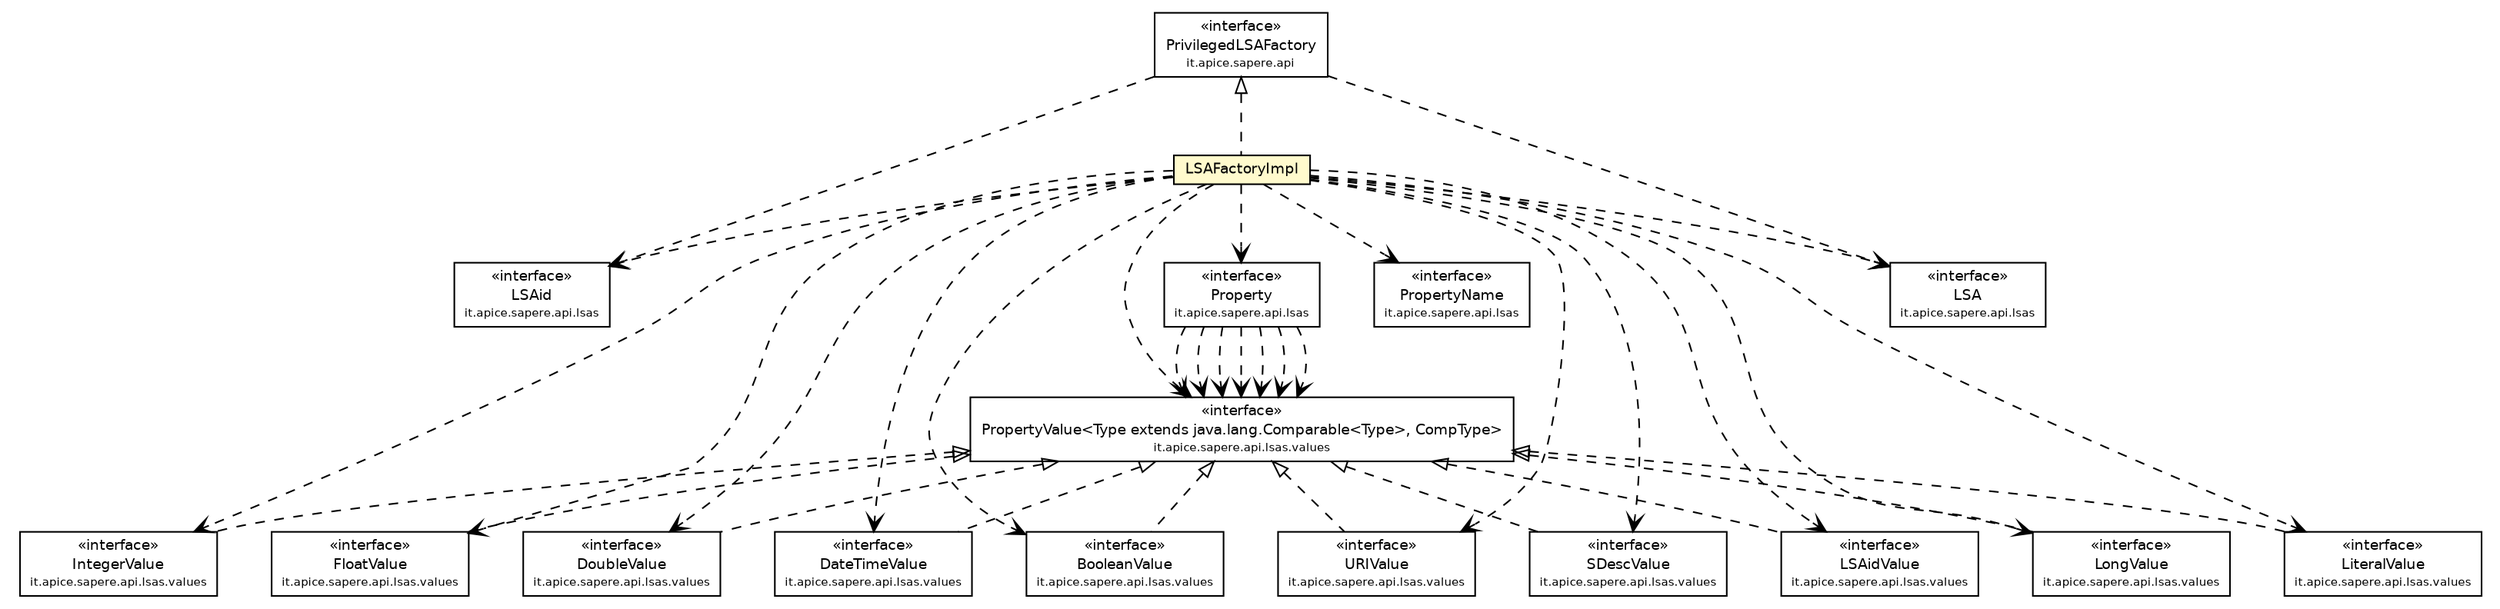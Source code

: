 #!/usr/local/bin/dot
#
# Class diagram 
# Generated by UmlGraph version 4.4 (http://www.spinellis.gr/sw/umlgraph)
#

digraph G {
	edge [fontname="Helvetica",fontsize=10,labelfontname="Helvetica",labelfontsize=10];
	node [fontname="Helvetica",fontsize=10,shape=plaintext];
	// it.apice.sapere.api.PrivilegedLSAFactory
	c59539 [label=<<table border="0" cellborder="1" cellspacing="0" cellpadding="2" port="p" href="../PrivilegedLSAFactory.html">
		<tr><td><table border="0" cellspacing="0" cellpadding="1">
			<tr><td> &laquo;interface&raquo; </td></tr>
			<tr><td> PrivilegedLSAFactory </td></tr>
			<tr><td><font point-size="7.0"> it.apice.sapere.api </font></td></tr>
		</table></td></tr>
		</table>>, fontname="Helvetica", fontcolor="black", fontsize=9.0];
	// it.apice.sapere.api.lsas.PropertyName
	c59587 [label=<<table border="0" cellborder="1" cellspacing="0" cellpadding="2" port="p" href="../lsas/PropertyName.html">
		<tr><td><table border="0" cellspacing="0" cellpadding="1">
			<tr><td> &laquo;interface&raquo; </td></tr>
			<tr><td> PropertyName </td></tr>
			<tr><td><font point-size="7.0"> it.apice.sapere.api.lsas </font></td></tr>
		</table></td></tr>
		</table>>, fontname="Helvetica", fontcolor="black", fontsize=9.0];
	// it.apice.sapere.api.lsas.Property
	c59588 [label=<<table border="0" cellborder="1" cellspacing="0" cellpadding="2" port="p" href="../lsas/Property.html">
		<tr><td><table border="0" cellspacing="0" cellpadding="1">
			<tr><td> &laquo;interface&raquo; </td></tr>
			<tr><td> Property </td></tr>
			<tr><td><font point-size="7.0"> it.apice.sapere.api.lsas </font></td></tr>
		</table></td></tr>
		</table>>, fontname="Helvetica", fontcolor="black", fontsize=9.0];
	// it.apice.sapere.api.lsas.LSAid
	c59589 [label=<<table border="0" cellborder="1" cellspacing="0" cellpadding="2" port="p" href="../lsas/LSAid.html">
		<tr><td><table border="0" cellspacing="0" cellpadding="1">
			<tr><td> &laquo;interface&raquo; </td></tr>
			<tr><td> LSAid </td></tr>
			<tr><td><font point-size="7.0"> it.apice.sapere.api.lsas </font></td></tr>
		</table></td></tr>
		</table>>, fontname="Helvetica", fontcolor="black", fontsize=9.0];
	// it.apice.sapere.api.lsas.LSA
	c59590 [label=<<table border="0" cellborder="1" cellspacing="0" cellpadding="2" port="p" href="../lsas/LSA.html">
		<tr><td><table border="0" cellspacing="0" cellpadding="1">
			<tr><td> &laquo;interface&raquo; </td></tr>
			<tr><td> LSA </td></tr>
			<tr><td><font point-size="7.0"> it.apice.sapere.api.lsas </font></td></tr>
		</table></td></tr>
		</table>>, fontname="Helvetica", fontcolor="black", fontsize=9.0];
	// it.apice.sapere.api.lsas.values.URIValue
	c59600 [label=<<table border="0" cellborder="1" cellspacing="0" cellpadding="2" port="p" href="../lsas/values/URIValue.html">
		<tr><td><table border="0" cellspacing="0" cellpadding="1">
			<tr><td> &laquo;interface&raquo; </td></tr>
			<tr><td> URIValue </td></tr>
			<tr><td><font point-size="7.0"> it.apice.sapere.api.lsas.values </font></td></tr>
		</table></td></tr>
		</table>>, fontname="Helvetica", fontcolor="black", fontsize=9.0];
	// it.apice.sapere.api.lsas.values.SDescValue
	c59601 [label=<<table border="0" cellborder="1" cellspacing="0" cellpadding="2" port="p" href="../lsas/values/SDescValue.html">
		<tr><td><table border="0" cellspacing="0" cellpadding="1">
			<tr><td> &laquo;interface&raquo; </td></tr>
			<tr><td> SDescValue </td></tr>
			<tr><td><font point-size="7.0"> it.apice.sapere.api.lsas.values </font></td></tr>
		</table></td></tr>
		</table>>, fontname="Helvetica", fontcolor="black", fontsize=9.0];
	// it.apice.sapere.api.lsas.values.PropertyValue<Type extends java.lang.Comparable<Type>, CompType>
	c59602 [label=<<table border="0" cellborder="1" cellspacing="0" cellpadding="2" port="p" href="../lsas/values/PropertyValue.html">
		<tr><td><table border="0" cellspacing="0" cellpadding="1">
			<tr><td> &laquo;interface&raquo; </td></tr>
			<tr><td> PropertyValue&lt;Type extends java.lang.Comparable&lt;Type&gt;, CompType&gt; </td></tr>
			<tr><td><font point-size="7.0"> it.apice.sapere.api.lsas.values </font></td></tr>
		</table></td></tr>
		</table>>, fontname="Helvetica", fontcolor="black", fontsize=9.0];
	// it.apice.sapere.api.lsas.values.LSAidValue
	c59603 [label=<<table border="0" cellborder="1" cellspacing="0" cellpadding="2" port="p" href="../lsas/values/LSAidValue.html">
		<tr><td><table border="0" cellspacing="0" cellpadding="1">
			<tr><td> &laquo;interface&raquo; </td></tr>
			<tr><td> LSAidValue </td></tr>
			<tr><td><font point-size="7.0"> it.apice.sapere.api.lsas.values </font></td></tr>
		</table></td></tr>
		</table>>, fontname="Helvetica", fontcolor="black", fontsize=9.0];
	// it.apice.sapere.api.lsas.values.LongValue
	c59604 [label=<<table border="0" cellborder="1" cellspacing="0" cellpadding="2" port="p" href="../lsas/values/LongValue.html">
		<tr><td><table border="0" cellspacing="0" cellpadding="1">
			<tr><td> &laquo;interface&raquo; </td></tr>
			<tr><td> LongValue </td></tr>
			<tr><td><font point-size="7.0"> it.apice.sapere.api.lsas.values </font></td></tr>
		</table></td></tr>
		</table>>, fontname="Helvetica", fontcolor="black", fontsize=9.0];
	// it.apice.sapere.api.lsas.values.LiteralValue
	c59605 [label=<<table border="0" cellborder="1" cellspacing="0" cellpadding="2" port="p" href="../lsas/values/LiteralValue.html">
		<tr><td><table border="0" cellspacing="0" cellpadding="1">
			<tr><td> &laquo;interface&raquo; </td></tr>
			<tr><td> LiteralValue </td></tr>
			<tr><td><font point-size="7.0"> it.apice.sapere.api.lsas.values </font></td></tr>
		</table></td></tr>
		</table>>, fontname="Helvetica", fontcolor="black", fontsize=9.0];
	// it.apice.sapere.api.lsas.values.IntegerValue
	c59606 [label=<<table border="0" cellborder="1" cellspacing="0" cellpadding="2" port="p" href="../lsas/values/IntegerValue.html">
		<tr><td><table border="0" cellspacing="0" cellpadding="1">
			<tr><td> &laquo;interface&raquo; </td></tr>
			<tr><td> IntegerValue </td></tr>
			<tr><td><font point-size="7.0"> it.apice.sapere.api.lsas.values </font></td></tr>
		</table></td></tr>
		</table>>, fontname="Helvetica", fontcolor="black", fontsize=9.0];
	// it.apice.sapere.api.lsas.values.FloatValue
	c59607 [label=<<table border="0" cellborder="1" cellspacing="0" cellpadding="2" port="p" href="../lsas/values/FloatValue.html">
		<tr><td><table border="0" cellspacing="0" cellpadding="1">
			<tr><td> &laquo;interface&raquo; </td></tr>
			<tr><td> FloatValue </td></tr>
			<tr><td><font point-size="7.0"> it.apice.sapere.api.lsas.values </font></td></tr>
		</table></td></tr>
		</table>>, fontname="Helvetica", fontcolor="black", fontsize=9.0];
	// it.apice.sapere.api.lsas.values.DoubleValue
	c59608 [label=<<table border="0" cellborder="1" cellspacing="0" cellpadding="2" port="p" href="../lsas/values/DoubleValue.html">
		<tr><td><table border="0" cellspacing="0" cellpadding="1">
			<tr><td> &laquo;interface&raquo; </td></tr>
			<tr><td> DoubleValue </td></tr>
			<tr><td><font point-size="7.0"> it.apice.sapere.api.lsas.values </font></td></tr>
		</table></td></tr>
		</table>>, fontname="Helvetica", fontcolor="black", fontsize=9.0];
	// it.apice.sapere.api.lsas.values.DateTimeValue
	c59609 [label=<<table border="0" cellborder="1" cellspacing="0" cellpadding="2" port="p" href="../lsas/values/DateTimeValue.html">
		<tr><td><table border="0" cellspacing="0" cellpadding="1">
			<tr><td> &laquo;interface&raquo; </td></tr>
			<tr><td> DateTimeValue </td></tr>
			<tr><td><font point-size="7.0"> it.apice.sapere.api.lsas.values </font></td></tr>
		</table></td></tr>
		</table>>, fontname="Helvetica", fontcolor="black", fontsize=9.0];
	// it.apice.sapere.api.lsas.values.BooleanValue
	c59610 [label=<<table border="0" cellborder="1" cellspacing="0" cellpadding="2" port="p" href="../lsas/values/BooleanValue.html">
		<tr><td><table border="0" cellspacing="0" cellpadding="1">
			<tr><td> &laquo;interface&raquo; </td></tr>
			<tr><td> BooleanValue </td></tr>
			<tr><td><font point-size="7.0"> it.apice.sapere.api.lsas.values </font></td></tr>
		</table></td></tr>
		</table>>, fontname="Helvetica", fontcolor="black", fontsize=9.0];
	// it.apice.sapere.api.impl.LSAFactoryImpl
	c59686 [label=<<table border="0" cellborder="1" cellspacing="0" cellpadding="2" port="p" bgcolor="lemonChiffon" href="./LSAFactoryImpl.html">
		<tr><td><table border="0" cellspacing="0" cellpadding="1">
			<tr><td> LSAFactoryImpl </td></tr>
		</table></td></tr>
		</table>>, fontname="Helvetica", fontcolor="black", fontsize=9.0];
	//it.apice.sapere.api.lsas.values.URIValue implements it.apice.sapere.api.lsas.values.PropertyValue<Type extends java.lang.Comparable<Type>, CompType>
	c59602:p -> c59600:p [dir=back,arrowtail=empty,style=dashed];
	//it.apice.sapere.api.lsas.values.SDescValue implements it.apice.sapere.api.lsas.values.PropertyValue<Type extends java.lang.Comparable<Type>, CompType>
	c59602:p -> c59601:p [dir=back,arrowtail=empty,style=dashed];
	//it.apice.sapere.api.lsas.values.LSAidValue implements it.apice.sapere.api.lsas.values.PropertyValue<Type extends java.lang.Comparable<Type>, CompType>
	c59602:p -> c59603:p [dir=back,arrowtail=empty,style=dashed];
	//it.apice.sapere.api.lsas.values.LongValue implements it.apice.sapere.api.lsas.values.PropertyValue<Type extends java.lang.Comparable<Type>, CompType>
	c59602:p -> c59604:p [dir=back,arrowtail=empty,style=dashed];
	//it.apice.sapere.api.lsas.values.LiteralValue implements it.apice.sapere.api.lsas.values.PropertyValue<Type extends java.lang.Comparable<Type>, CompType>
	c59602:p -> c59605:p [dir=back,arrowtail=empty,style=dashed];
	//it.apice.sapere.api.lsas.values.IntegerValue implements it.apice.sapere.api.lsas.values.PropertyValue<Type extends java.lang.Comparable<Type>, CompType>
	c59602:p -> c59606:p [dir=back,arrowtail=empty,style=dashed];
	//it.apice.sapere.api.lsas.values.FloatValue implements it.apice.sapere.api.lsas.values.PropertyValue<Type extends java.lang.Comparable<Type>, CompType>
	c59602:p -> c59607:p [dir=back,arrowtail=empty,style=dashed];
	//it.apice.sapere.api.lsas.values.DoubleValue implements it.apice.sapere.api.lsas.values.PropertyValue<Type extends java.lang.Comparable<Type>, CompType>
	c59602:p -> c59608:p [dir=back,arrowtail=empty,style=dashed];
	//it.apice.sapere.api.lsas.values.DateTimeValue implements it.apice.sapere.api.lsas.values.PropertyValue<Type extends java.lang.Comparable<Type>, CompType>
	c59602:p -> c59609:p [dir=back,arrowtail=empty,style=dashed];
	//it.apice.sapere.api.lsas.values.BooleanValue implements it.apice.sapere.api.lsas.values.PropertyValue<Type extends java.lang.Comparable<Type>, CompType>
	c59602:p -> c59610:p [dir=back,arrowtail=empty,style=dashed];
	//it.apice.sapere.api.impl.LSAFactoryImpl implements it.apice.sapere.api.PrivilegedLSAFactory
	c59539:p -> c59686:p [dir=back,arrowtail=empty,style=dashed];
	// it.apice.sapere.api.PrivilegedLSAFactory DEPEND it.apice.sapere.api.lsas.LSAid
	c59539:p -> c59589:p [taillabel="", label="", headlabel="", fontname="Helvetica", fontcolor="black", fontsize=10.0, color="black", arrowhead=open, style=dashed];
	// it.apice.sapere.api.PrivilegedLSAFactory DEPEND it.apice.sapere.api.lsas.LSA
	c59539:p -> c59590:p [taillabel="", label="", headlabel="", fontname="Helvetica", fontcolor="black", fontsize=10.0, color="black", arrowhead=open, style=dashed];
	// it.apice.sapere.api.lsas.Property DEPEND it.apice.sapere.api.lsas.values.PropertyValue<Type extends java.lang.Comparable<Type>, CompType>
	c59588:p -> c59602:p [taillabel="", label="", headlabel="", fontname="Helvetica", fontcolor="black", fontsize=10.0, color="black", arrowhead=open, style=dashed];
	// it.apice.sapere.api.lsas.Property DEPEND it.apice.sapere.api.lsas.values.PropertyValue<Type extends java.lang.Comparable<Type>, CompType>
	c59588:p -> c59602:p [taillabel="", label="", headlabel="", fontname="Helvetica", fontcolor="black", fontsize=10.0, color="black", arrowhead=open, style=dashed];
	// it.apice.sapere.api.lsas.Property DEPEND it.apice.sapere.api.lsas.values.PropertyValue<Type extends java.lang.Comparable<Type>, CompType>
	c59588:p -> c59602:p [taillabel="", label="", headlabel="", fontname="Helvetica", fontcolor="black", fontsize=10.0, color="black", arrowhead=open, style=dashed];
	// it.apice.sapere.api.lsas.Property DEPEND it.apice.sapere.api.lsas.values.PropertyValue<Type extends java.lang.Comparable<Type>, CompType>
	c59588:p -> c59602:p [taillabel="", label="", headlabel="", fontname="Helvetica", fontcolor="black", fontsize=10.0, color="black", arrowhead=open, style=dashed];
	// it.apice.sapere.api.lsas.Property DEPEND it.apice.sapere.api.lsas.values.PropertyValue<Type extends java.lang.Comparable<Type>, CompType>
	c59588:p -> c59602:p [taillabel="", label="", headlabel="", fontname="Helvetica", fontcolor="black", fontsize=10.0, color="black", arrowhead=open, style=dashed];
	// it.apice.sapere.api.lsas.Property DEPEND it.apice.sapere.api.lsas.values.PropertyValue<Type extends java.lang.Comparable<Type>, CompType>
	c59588:p -> c59602:p [taillabel="", label="", headlabel="", fontname="Helvetica", fontcolor="black", fontsize=10.0, color="black", arrowhead=open, style=dashed];
	// it.apice.sapere.api.lsas.Property DEPEND it.apice.sapere.api.lsas.values.PropertyValue<Type extends java.lang.Comparable<Type>, CompType>
	c59588:p -> c59602:p [taillabel="", label="", headlabel="", fontname="Helvetica", fontcolor="black", fontsize=10.0, color="black", arrowhead=open, style=dashed];
	// it.apice.sapere.api.impl.LSAFactoryImpl DEPEND it.apice.sapere.api.lsas.values.LiteralValue
	c59686:p -> c59605:p [taillabel="", label="", headlabel="", fontname="Helvetica", fontcolor="black", fontsize=10.0, color="black", arrowhead=open, style=dashed];
	// it.apice.sapere.api.impl.LSAFactoryImpl DEPEND it.apice.sapere.api.lsas.values.IntegerValue
	c59686:p -> c59606:p [taillabel="", label="", headlabel="", fontname="Helvetica", fontcolor="black", fontsize=10.0, color="black", arrowhead=open, style=dashed];
	// it.apice.sapere.api.impl.LSAFactoryImpl DEPEND it.apice.sapere.api.lsas.Property
	c59686:p -> c59588:p [taillabel="", label="", headlabel="", fontname="Helvetica", fontcolor="black", fontsize=10.0, color="black", arrowhead=open, style=dashed];
	// it.apice.sapere.api.impl.LSAFactoryImpl DEPEND it.apice.sapere.api.lsas.values.PropertyValue<Type extends java.lang.Comparable<Type>, CompType>
	c59686:p -> c59602:p [taillabel="", label="", headlabel="", fontname="Helvetica", fontcolor="black", fontsize=10.0, color="black", arrowhead=open, style=dashed];
	// it.apice.sapere.api.impl.LSAFactoryImpl DEPEND it.apice.sapere.api.lsas.LSAid
	c59686:p -> c59589:p [taillabel="", label="", headlabel="", fontname="Helvetica", fontcolor="black", fontsize=10.0, color="black", arrowhead=open, style=dashed];
	// it.apice.sapere.api.impl.LSAFactoryImpl DEPEND it.apice.sapere.api.lsas.values.DateTimeValue
	c59686:p -> c59609:p [taillabel="", label="", headlabel="", fontname="Helvetica", fontcolor="black", fontsize=10.0, color="black", arrowhead=open, style=dashed];
	// it.apice.sapere.api.impl.LSAFactoryImpl DEPEND it.apice.sapere.api.lsas.LSA
	c59686:p -> c59590:p [taillabel="", label="", headlabel="", fontname="Helvetica", fontcolor="black", fontsize=10.0, color="black", arrowhead=open, style=dashed];
	// it.apice.sapere.api.impl.LSAFactoryImpl DEPEND it.apice.sapere.api.lsas.values.DoubleValue
	c59686:p -> c59608:p [taillabel="", label="", headlabel="", fontname="Helvetica", fontcolor="black", fontsize=10.0, color="black", arrowhead=open, style=dashed];
	// it.apice.sapere.api.impl.LSAFactoryImpl DEPEND it.apice.sapere.api.lsas.values.LSAidValue
	c59686:p -> c59603:p [taillabel="", label="", headlabel="", fontname="Helvetica", fontcolor="black", fontsize=10.0, color="black", arrowhead=open, style=dashed];
	// it.apice.sapere.api.impl.LSAFactoryImpl DEPEND it.apice.sapere.api.lsas.values.LongValue
	c59686:p -> c59604:p [taillabel="", label="", headlabel="", fontname="Helvetica", fontcolor="black", fontsize=10.0, color="black", arrowhead=open, style=dashed];
	// it.apice.sapere.api.impl.LSAFactoryImpl DEPEND it.apice.sapere.api.lsas.values.URIValue
	c59686:p -> c59600:p [taillabel="", label="", headlabel="", fontname="Helvetica", fontcolor="black", fontsize=10.0, color="black", arrowhead=open, style=dashed];
	// it.apice.sapere.api.impl.LSAFactoryImpl DEPEND it.apice.sapere.api.lsas.values.FloatValue
	c59686:p -> c59607:p [taillabel="", label="", headlabel="", fontname="Helvetica", fontcolor="black", fontsize=10.0, color="black", arrowhead=open, style=dashed];
	// it.apice.sapere.api.impl.LSAFactoryImpl DEPEND it.apice.sapere.api.lsas.PropertyName
	c59686:p -> c59587:p [taillabel="", label="", headlabel="", fontname="Helvetica", fontcolor="black", fontsize=10.0, color="black", arrowhead=open, style=dashed];
	// it.apice.sapere.api.impl.LSAFactoryImpl DEPEND it.apice.sapere.api.lsas.values.BooleanValue
	c59686:p -> c59610:p [taillabel="", label="", headlabel="", fontname="Helvetica", fontcolor="black", fontsize=10.0, color="black", arrowhead=open, style=dashed];
	// it.apice.sapere.api.impl.LSAFactoryImpl DEPEND it.apice.sapere.api.lsas.values.SDescValue
	c59686:p -> c59601:p [taillabel="", label="", headlabel="", fontname="Helvetica", fontcolor="black", fontsize=10.0, color="black", arrowhead=open, style=dashed];
}

